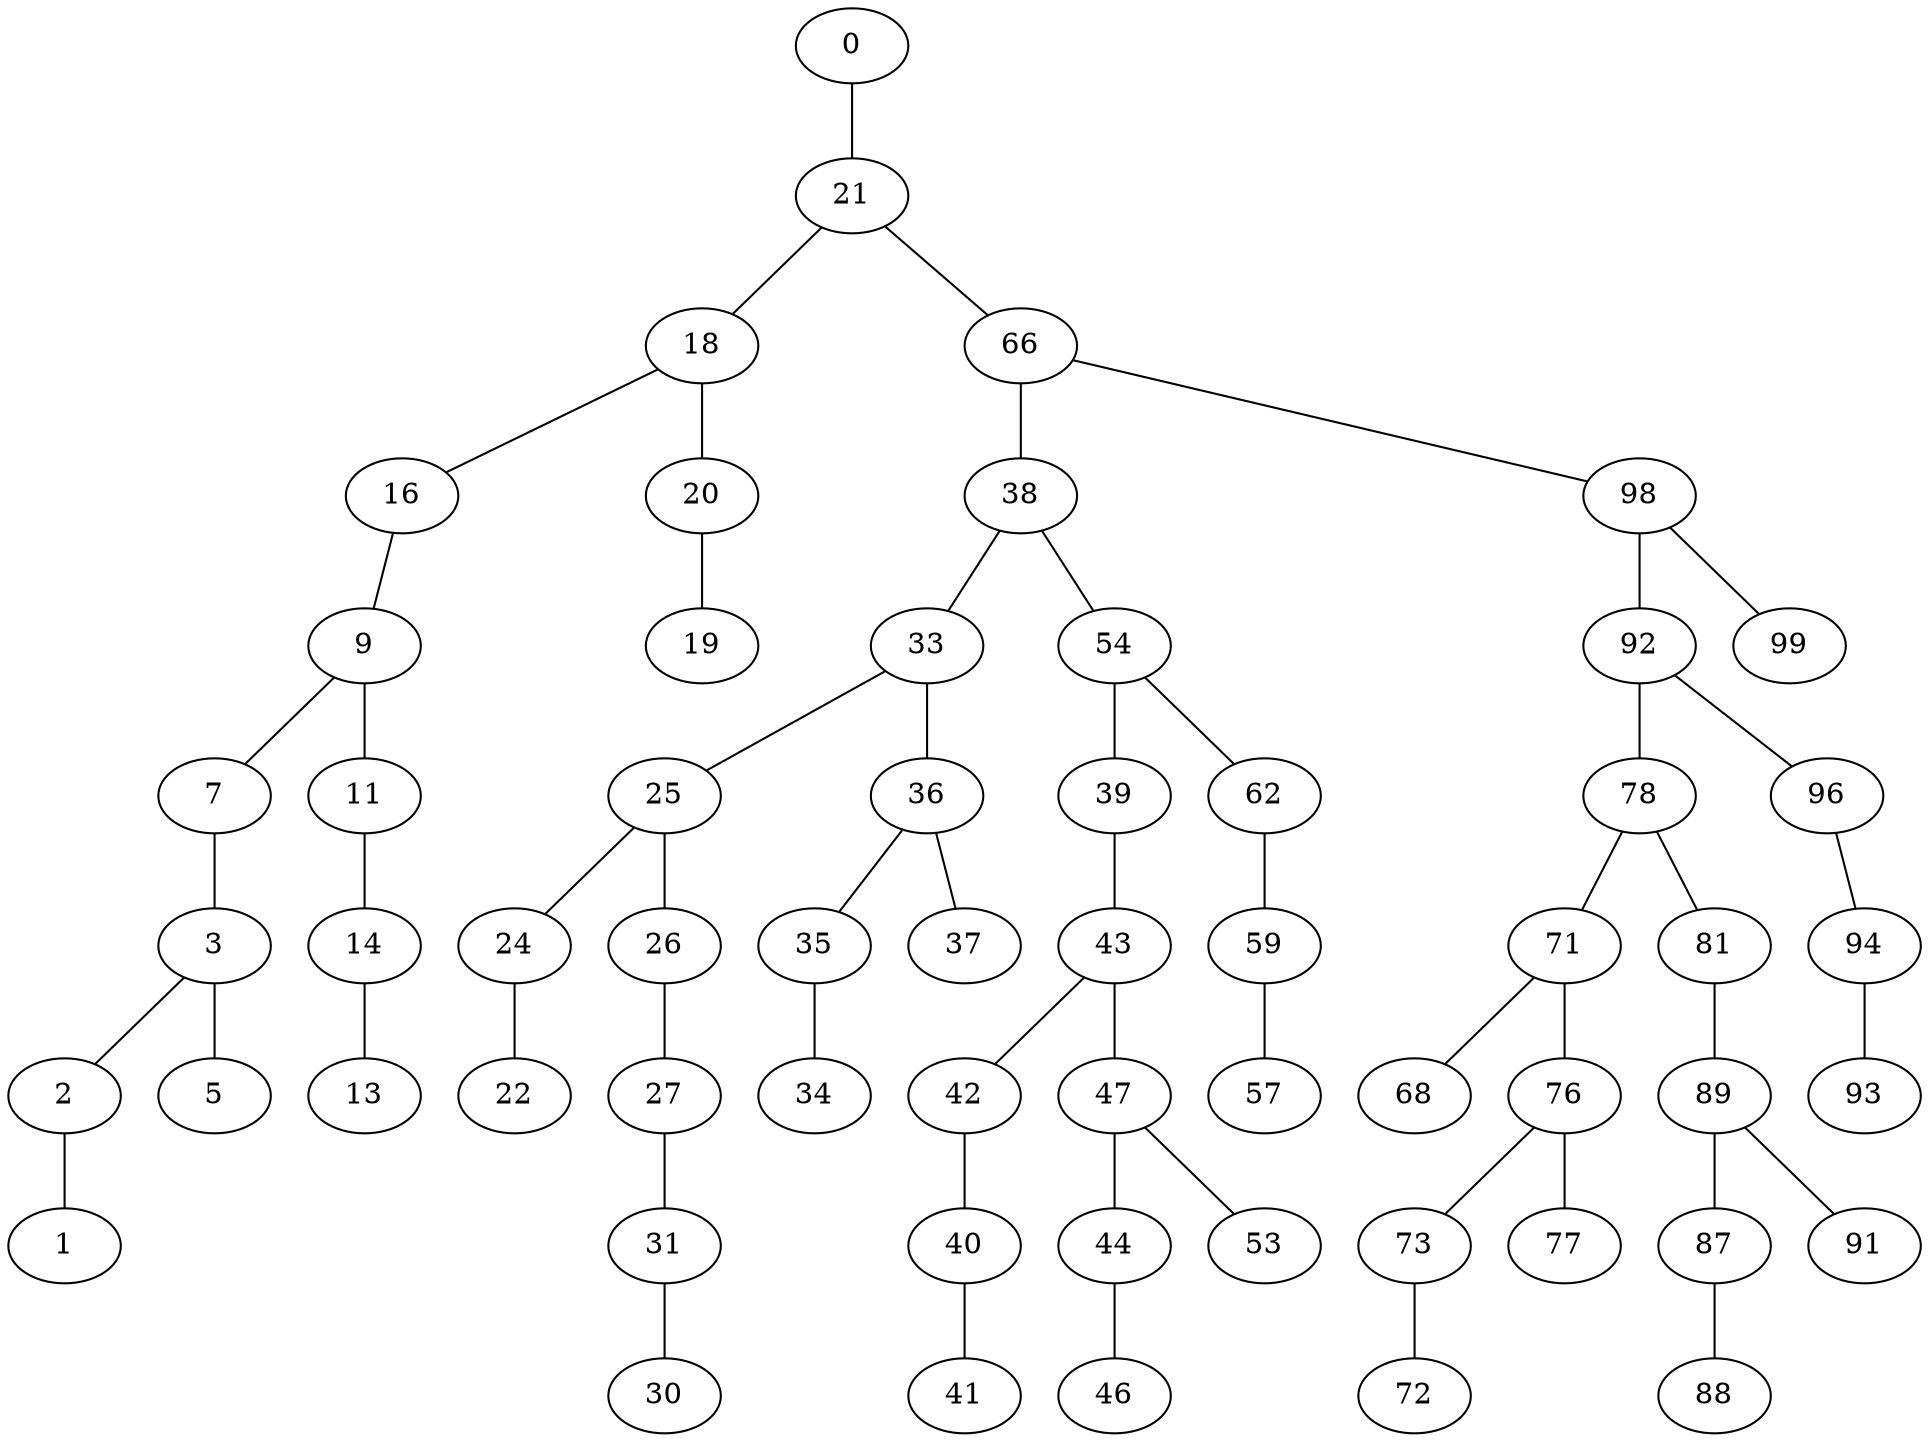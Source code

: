 graph tree{
0--21
21--18
18--16
16--9
9--7
7--3
3--2
2--1
3--5
9--11
11--14
14--13
18--20
20--19
21--66
66--38
38--33
33--25
25--24
24--22
25--26
26--27
27--31
31--30
33--36
36--35
35--34
36--37
38--54
54--39
39--43
43--42
42--40
40--41
43--47
47--44
44--46
47--53
54--62
62--59
59--57
66--98
98--92
92--78
78--71
71--68
71--76
76--73
73--72
76--77
78--81
81--89
89--87
87--88
89--91
92--96
96--94
94--93
98--99
}
